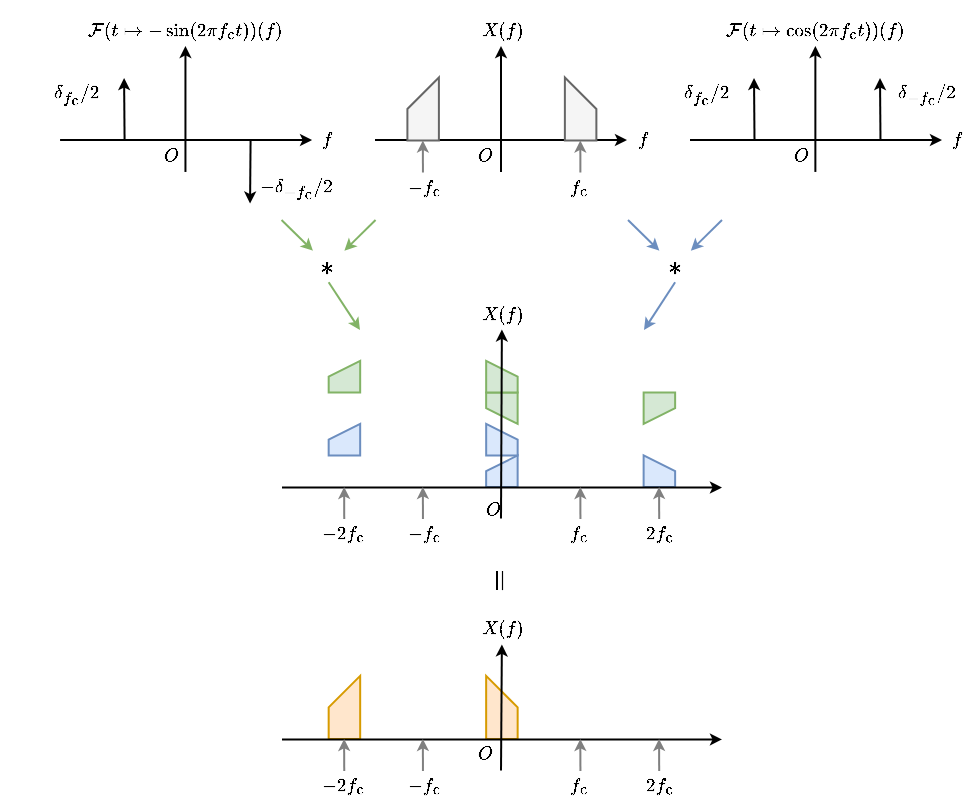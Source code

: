 <mxfile>
    <diagram id="bKygPKiSwY-MYxxncT-W" name="ページ1">
        <mxGraphModel dx="428" dy="312" grid="1" gridSize="3.937" guides="1" tooltips="1" connect="1" arrows="1" fold="1" page="1" pageScale="1" pageWidth="1169" pageHeight="827" math="1" shadow="0">
            <root>
                <mxCell id="0"/>
                <mxCell id="1" parent="0"/>
                <mxCell id="88" value="" style="verticalLabelPosition=bottom;verticalAlign=top;html=1;shape=mxgraph.basic.polygon;polyCoords=[[0,0],[0,0],[1,0.5],[1,1],[0.75,1],[0.25,1],[0,1],[0,0]];polyline=0;fontSize=8;fillColor=#ffe6cc;fillStyle=solid;strokeColor=#d79b00;" vertex="1" parent="1">
                    <mxGeometry x="433.077" y="440.949" width="15.748" height="31.496" as="geometry"/>
                </mxCell>
                <mxCell id="89" value="" style="verticalLabelPosition=bottom;verticalAlign=top;html=1;shape=mxgraph.basic.polygon;polyCoords=[[0,0],[0,0],[1,0.5],[1,1],[0.75,1],[0.25,1],[0,1],[0,0]];polyline=0;fontSize=8;fillColor=#ffe6cc;flipH=1;fillStyle=solid;strokeColor=#d79b00;" vertex="1" parent="1">
                    <mxGeometry x="354.337" y="440.949" width="15.748" height="31.496" as="geometry"/>
                </mxCell>
                <mxCell id="66" value="" style="verticalLabelPosition=bottom;verticalAlign=top;html=1;shape=mxgraph.basic.polygon;polyCoords=[[0,0],[0,0],[1,0.5],[1,1],[0.75,1],[0.25,1],[0,1],[0,0]];polyline=0;fontSize=8;fillColor=#d5e8d4;flipH=1;fillStyle=solid;flipV=1;strokeColor=#82b366;" vertex="1" parent="1">
                    <mxGeometry x="433.071" y="299.219" width="15.748" height="15.748" as="geometry"/>
                </mxCell>
                <mxCell id="48" value="" style="verticalLabelPosition=bottom;verticalAlign=top;html=1;shape=mxgraph.basic.polygon;polyCoords=[[0,0],[0,0],[1,0.5],[1,1],[0.75,1],[0.25,1],[0,1],[0,0]];polyline=0;fontSize=8;fillColor=#dae8fc;flipH=1;fillStyle=solid;strokeColor=#6c8ebf;" vertex="1" parent="1">
                    <mxGeometry x="433.07" y="330.718" width="15.748" height="15.748" as="geometry"/>
                </mxCell>
                <mxCell id="57" value="" style="verticalLabelPosition=bottom;verticalAlign=top;html=1;shape=mxgraph.basic.polygon;polyCoords=[[0,0],[0,0],[1,0.5],[1,1],[0.75,1],[0.25,1],[0,1],[0,0]];polyline=0;fontSize=8;fillColor=#dae8fc;flipH=0;fillStyle=solid;strokeColor=#6c8ebf;" vertex="1" parent="1">
                    <mxGeometry x="511.817" y="330.715" width="15.748" height="15.748" as="geometry"/>
                </mxCell>
                <mxCell id="60" value="" style="verticalLabelPosition=bottom;verticalAlign=top;html=1;shape=mxgraph.basic.polygon;polyCoords=[[0,0],[0,0],[1,0.5],[1,1],[0.75,1],[0.25,1],[0,1],[0,0]];polyline=0;fontSize=8;fillColor=#dae8fc;flipH=1;fillStyle=solid;strokeColor=#6c8ebf;" vertex="1" parent="1">
                    <mxGeometry x="354.337" y="314.965" width="15.748" height="15.748" as="geometry"/>
                </mxCell>
                <mxCell id="61" value="" style="verticalLabelPosition=bottom;verticalAlign=top;html=1;shape=mxgraph.basic.polygon;polyCoords=[[0,0],[0,0],[1,0.5],[1,1],[0.75,1],[0.25,1],[0,1],[0,0]];polyline=0;fontSize=8;fillColor=#dae8fc;flipH=0;fillStyle=solid;strokeColor=#6c8ebf;" vertex="1" parent="1">
                    <mxGeometry x="433.084" y="314.962" width="15.748" height="15.748" as="geometry"/>
                </mxCell>
                <mxCell id="64" value="" style="verticalLabelPosition=bottom;verticalAlign=top;html=1;shape=mxgraph.basic.polygon;polyCoords=[[0,0],[0,0],[1,0.5],[1,1],[0.75,1],[0.25,1],[0,1],[0,0]];polyline=0;fontSize=8;fillColor=#d5e8d4;flipH=1;fillStyle=solid;strokeColor=#82b366;" vertex="1" parent="1">
                    <mxGeometry x="354.334" y="283.472" width="15.748" height="15.748" as="geometry"/>
                </mxCell>
                <mxCell id="65" value="" style="verticalLabelPosition=bottom;verticalAlign=top;html=1;shape=mxgraph.basic.polygon;polyCoords=[[0,0],[0,0],[1,0.5],[1,1],[0.75,1],[0.25,1],[0,1],[0,0]];polyline=0;fontSize=8;fillColor=#d5e8d4;flipH=0;fillStyle=solid;strokeColor=#82b366;" vertex="1" parent="1">
                    <mxGeometry x="433.081" y="283.469" width="15.748" height="15.748" as="geometry"/>
                </mxCell>
                <mxCell id="2" value="" style="endArrow=classic;html=1;endFill=1;endSize=3;startSize=3;" edge="1" parent="1">
                    <mxGeometry width="50" height="50" relative="1" as="geometry">
                        <mxPoint x="377.5" y="173" as="sourcePoint"/>
                        <mxPoint x="503.5" y="173" as="targetPoint"/>
                    </mxGeometry>
                </mxCell>
                <mxCell id="3" value="" style="endArrow=classic;html=1;endFill=1;endSize=3;startSize=3;" edge="1" parent="1">
                    <mxGeometry width="50" height="50" relative="1" as="geometry">
                        <mxPoint x="440.5" y="189" as="sourcePoint"/>
                        <mxPoint x="440.5" y="126" as="targetPoint"/>
                    </mxGeometry>
                </mxCell>
                <mxCell id="4" value="\(O\)" style="text;html=1;strokeColor=none;fillColor=none;align=center;verticalAlign=middle;whiteSpace=wrap;rounded=0;fontSize=8;" vertex="1" parent="1">
                    <mxGeometry x="425.196" y="173.228" width="15.748" height="15.748" as="geometry"/>
                </mxCell>
                <mxCell id="5" value="\(X(f)\)" style="text;html=1;strokeColor=none;fillColor=none;align=center;verticalAlign=middle;whiteSpace=wrap;rounded=0;fontSize=8;" vertex="1" parent="1">
                    <mxGeometry x="429.133" y="110.236" width="23.622" height="15.748" as="geometry"/>
                </mxCell>
                <mxCell id="7" value="\(f\)" style="text;html=1;strokeColor=none;fillColor=none;align=center;verticalAlign=middle;whiteSpace=wrap;rounded=0;fontSize=8;" vertex="1" parent="1">
                    <mxGeometry x="503.936" y="165.354" width="15.748" height="15.748" as="geometry"/>
                </mxCell>
                <mxCell id="8" value="" style="verticalLabelPosition=bottom;verticalAlign=top;html=1;shape=mxgraph.basic.polygon;polyCoords=[[0,0],[0,0],[1,0.5],[1,1],[0.75,1],[0.25,1],[0,1],[0,0]];polyline=0;fontSize=8;fillColor=#f5f5f5;fillStyle=solid;fontColor=#333333;strokeColor=#666666;" vertex="1" parent="1">
                    <mxGeometry x="472.44" y="141.732" width="15.748" height="31.496" as="geometry"/>
                </mxCell>
                <mxCell id="9" value="" style="verticalLabelPosition=bottom;verticalAlign=top;html=1;shape=mxgraph.basic.polygon;polyCoords=[[0,0],[0,0],[1,0.5],[1,1],[0.75,1],[0.25,1],[0,1],[0,0]];polyline=0;fontSize=8;fillColor=#f5f5f5;flipH=1;fillStyle=solid;fontColor=#333333;strokeColor=#666666;" vertex="1" parent="1">
                    <mxGeometry x="393.7" y="141.732" width="15.748" height="31.496" as="geometry"/>
                </mxCell>
                <mxCell id="10" value="" style="endArrow=classic;html=1;endFill=1;endSize=3;startSize=3;" edge="1" parent="1">
                    <mxGeometry width="50" height="50" relative="1" as="geometry">
                        <mxPoint x="535" y="173" as="sourcePoint"/>
                        <mxPoint x="661" y="173" as="targetPoint"/>
                    </mxGeometry>
                </mxCell>
                <mxCell id="11" value="" style="endArrow=classic;html=1;endFill=1;endSize=3;startSize=3;" edge="1" parent="1">
                    <mxGeometry width="50" height="50" relative="1" as="geometry">
                        <mxPoint x="597.687" y="188.967" as="sourcePoint"/>
                        <mxPoint x="597.687" y="125.967" as="targetPoint"/>
                    </mxGeometry>
                </mxCell>
                <mxCell id="12" value="\(O\)" style="text;html=1;strokeColor=none;fillColor=none;align=center;verticalAlign=middle;whiteSpace=wrap;rounded=0;fontSize=8;" vertex="1" parent="1">
                    <mxGeometry x="582.676" y="173.228" width="15.748" height="15.748" as="geometry"/>
                </mxCell>
                <mxCell id="13" value="\(\mathcal{F}(t\mapsto\cos(2\pi f_\text{c}t))(f)\)" style="text;html=1;strokeColor=none;fillColor=none;align=center;verticalAlign=middle;whiteSpace=wrap;rounded=0;fontSize=8;" vertex="1" parent="1">
                    <mxGeometry x="551.18" y="110.236" width="94.488" height="15.748" as="geometry"/>
                </mxCell>
                <mxCell id="14" value="\(f\)" style="text;html=1;strokeColor=none;fillColor=none;align=center;verticalAlign=middle;whiteSpace=wrap;rounded=0;fontSize=8;" vertex="1" parent="1">
                    <mxGeometry x="661.416" y="165.354" width="15.748" height="15.748" as="geometry"/>
                </mxCell>
                <mxCell id="17" value="" style="endArrow=classic;html=1;endFill=1;endSize=3;startSize=3;" edge="1" parent="1">
                    <mxGeometry width="50" height="50" relative="1" as="geometry">
                        <mxPoint x="630.25" y="173.5" as="sourcePoint"/>
                        <mxPoint x="630" y="142" as="targetPoint"/>
                    </mxGeometry>
                </mxCell>
                <mxCell id="18" value="\(\delta_{-f_\text{c}}/2\)" style="text;html=1;strokeColor=none;fillColor=none;align=center;verticalAlign=middle;whiteSpace=wrap;rounded=0;fontSize=8;" vertex="1" parent="1">
                    <mxGeometry x="637.794" y="141.732" width="31.496" height="15.748" as="geometry"/>
                </mxCell>
                <mxCell id="19" value="\(f_\text{c}\)" style="text;html=1;strokeColor=none;fillColor=none;align=center;verticalAlign=middle;whiteSpace=wrap;rounded=0;fontSize=8;" vertex="1" parent="1">
                    <mxGeometry x="472.44" y="188.976" width="15.748" height="15.748" as="geometry"/>
                </mxCell>
                <mxCell id="20" value="" style="endArrow=classic;html=1;endFill=1;endSize=3;startSize=3;strokeColor=#808080;" edge="1" parent="1">
                    <mxGeometry width="50" height="50" relative="1" as="geometry">
                        <mxPoint x="480.21" y="189.29" as="sourcePoint"/>
                        <mxPoint x="480.147" y="173.217" as="targetPoint"/>
                    </mxGeometry>
                </mxCell>
                <mxCell id="21" value="\(-f_\text{c}\)" style="text;html=1;strokeColor=none;fillColor=none;align=center;verticalAlign=middle;whiteSpace=wrap;rounded=0;fontSize=8;" vertex="1" parent="1">
                    <mxGeometry x="393.7" y="188.976" width="15.748" height="15.748" as="geometry"/>
                </mxCell>
                <mxCell id="22" value="" style="endArrow=classic;html=1;endFill=1;endSize=3;startSize=3;strokeColor=#808080;" edge="1" parent="1">
                    <mxGeometry width="50" height="50" relative="1" as="geometry">
                        <mxPoint x="401.477" y="189.287" as="sourcePoint"/>
                        <mxPoint x="401.414" y="173.214" as="targetPoint"/>
                    </mxGeometry>
                </mxCell>
                <mxCell id="28" value="" style="endArrow=classic;html=1;endFill=1;endSize=3;startSize=3;" edge="1" parent="1">
                    <mxGeometry width="50" height="50" relative="1" as="geometry">
                        <mxPoint x="567.257" y="173.497" as="sourcePoint"/>
                        <mxPoint x="567.007" y="141.997" as="targetPoint"/>
                    </mxGeometry>
                </mxCell>
                <mxCell id="29" value="\(\delta_{f_\text{c}}/2\)" style="text;html=1;strokeColor=none;fillColor=none;align=center;verticalAlign=middle;whiteSpace=wrap;rounded=0;fontSize=8;" vertex="1" parent="1">
                    <mxGeometry x="527.558" y="141.732" width="31.496" height="15.748" as="geometry"/>
                </mxCell>
                <mxCell id="30" value="" style="endArrow=classic;html=1;endFill=1;endSize=3;startSize=3;" edge="1" parent="1">
                    <mxGeometry width="50" height="50" relative="1" as="geometry">
                        <mxPoint x="220.037" y="173.007" as="sourcePoint"/>
                        <mxPoint x="346.037" y="173.007" as="targetPoint"/>
                    </mxGeometry>
                </mxCell>
                <mxCell id="31" value="" style="endArrow=classic;html=1;endFill=1;endSize=3;startSize=3;" edge="1" parent="1">
                    <mxGeometry width="50" height="50" relative="1" as="geometry">
                        <mxPoint x="282.724" y="188.974" as="sourcePoint"/>
                        <mxPoint x="282.724" y="125.974" as="targetPoint"/>
                    </mxGeometry>
                </mxCell>
                <mxCell id="32" value="\(O\)" style="text;html=1;strokeColor=none;fillColor=none;align=center;verticalAlign=middle;whiteSpace=wrap;rounded=0;fontSize=8;" vertex="1" parent="1">
                    <mxGeometry x="267.716" y="173.228" width="15.748" height="15.748" as="geometry"/>
                </mxCell>
                <mxCell id="33" value="\(\mathcal{F}(t\mapsto-\sin(2\pi f_\text{c}t))(f)\)" style="text;html=1;strokeColor=none;fillColor=none;align=center;verticalAlign=middle;whiteSpace=wrap;rounded=0;fontSize=8;" vertex="1" parent="1">
                    <mxGeometry x="236.22" y="110.236" width="94.488" height="15.748" as="geometry"/>
                </mxCell>
                <mxCell id="34" value="\(f\)" style="text;html=1;strokeColor=none;fillColor=none;align=center;verticalAlign=middle;whiteSpace=wrap;rounded=0;fontSize=8;" vertex="1" parent="1">
                    <mxGeometry x="346.456" y="165.354" width="15.748" height="15.748" as="geometry"/>
                </mxCell>
                <mxCell id="35" value="" style="endArrow=classic;html=1;endFill=1;endSize=3;startSize=3;" edge="1" parent="1">
                    <mxGeometry width="50" height="50" relative="1" as="geometry">
                        <mxPoint x="315.287" y="173.507" as="sourcePoint"/>
                        <mxPoint x="315.03" y="204.77" as="targetPoint"/>
                    </mxGeometry>
                </mxCell>
                <mxCell id="36" value="\(-\delta_{-f_\text{c}}/2\)" style="text;html=1;strokeColor=none;fillColor=none;align=center;verticalAlign=middle;whiteSpace=wrap;rounded=0;fontSize=8;" vertex="1" parent="1">
                    <mxGeometry x="322.834" y="188.976" width="31.496" height="15.748" as="geometry"/>
                </mxCell>
                <mxCell id="41" value="" style="endArrow=classic;html=1;endFill=1;endSize=3;startSize=3;" edge="1" parent="1">
                    <mxGeometry width="50" height="50" relative="1" as="geometry">
                        <mxPoint x="252.294" y="173.504" as="sourcePoint"/>
                        <mxPoint x="252.044" y="142.004" as="targetPoint"/>
                    </mxGeometry>
                </mxCell>
                <mxCell id="42" value="\(\delta_{f_\text{c}}/2\)" style="text;html=1;strokeColor=none;fillColor=none;align=center;verticalAlign=middle;whiteSpace=wrap;rounded=0;fontSize=8;" vertex="1" parent="1">
                    <mxGeometry x="212.598" y="141.732" width="31.496" height="15.748" as="geometry"/>
                </mxCell>
                <mxCell id="43" value="" style="endArrow=classic;html=1;endFill=1;endSize=3;startSize=3;" edge="1" parent="1">
                    <mxGeometry width="50" height="50" relative="1" as="geometry">
                        <mxPoint x="331" y="346.75" as="sourcePoint"/>
                        <mxPoint x="551" y="346.75" as="targetPoint"/>
                    </mxGeometry>
                </mxCell>
                <mxCell id="44" value="" style="endArrow=classic;html=1;endFill=1;endSize=3;startSize=3;entryX=0.5;entryY=1;entryDx=0;entryDy=0;" edge="1" parent="1" target="46">
                    <mxGeometry width="50" height="50" relative="1" as="geometry">
                        <mxPoint x="440.507" y="362.247" as="sourcePoint"/>
                        <mxPoint x="440.507" y="299.247" as="targetPoint"/>
                    </mxGeometry>
                </mxCell>
                <mxCell id="45" value="\(*\)" style="text;html=1;strokeColor=none;fillColor=none;align=center;verticalAlign=middle;whiteSpace=wrap;rounded=0;fontSize=12;" vertex="1" parent="1">
                    <mxGeometry x="519.686" y="228.346" width="15.748" height="15.748" as="geometry"/>
                </mxCell>
                <mxCell id="46" value="\(X(f)\)" style="text;html=1;strokeColor=none;fillColor=none;align=center;verticalAlign=middle;whiteSpace=wrap;rounded=0;fontSize=8;" vertex="1" parent="1">
                    <mxGeometry x="429.133" y="251.974" width="23.622" height="15.748" as="geometry"/>
                </mxCell>
                <mxCell id="49" value="\(f_\text{c}\)" style="text;html=1;strokeColor=none;fillColor=none;align=center;verticalAlign=middle;whiteSpace=wrap;rounded=0;fontSize=8;" vertex="1" parent="1">
                    <mxGeometry x="472.44" y="362.214" width="15.748" height="15.748" as="geometry"/>
                </mxCell>
                <mxCell id="50" value="" style="endArrow=classic;html=1;endFill=1;endSize=3;startSize=3;strokeColor=#808080;" edge="1" parent="1">
                    <mxGeometry width="50" height="50" relative="1" as="geometry">
                        <mxPoint x="480.217" y="362.537" as="sourcePoint"/>
                        <mxPoint x="480.154" y="346.464" as="targetPoint"/>
                    </mxGeometry>
                </mxCell>
                <mxCell id="51" value="\(-f_\text{c}\)" style="text;html=1;strokeColor=none;fillColor=none;align=center;verticalAlign=middle;whiteSpace=wrap;rounded=0;fontSize=8;" vertex="1" parent="1">
                    <mxGeometry x="393.7" y="362.214" width="15.748" height="15.748" as="geometry"/>
                </mxCell>
                <mxCell id="52" value="" style="endArrow=classic;html=1;endFill=1;endSize=3;startSize=3;strokeColor=#808080;" edge="1" parent="1">
                    <mxGeometry width="50" height="50" relative="1" as="geometry">
                        <mxPoint x="401.484" y="362.534" as="sourcePoint"/>
                        <mxPoint x="401.421" y="346.461" as="targetPoint"/>
                    </mxGeometry>
                </mxCell>
                <mxCell id="53" value="\(2f_\text{c}\)" style="text;html=1;strokeColor=none;fillColor=none;align=center;verticalAlign=middle;whiteSpace=wrap;rounded=0;fontSize=8;" vertex="1" parent="1">
                    <mxGeometry x="511.81" y="362.214" width="15.748" height="15.748" as="geometry"/>
                </mxCell>
                <mxCell id="54" value="" style="endArrow=classic;html=1;endFill=1;endSize=3;startSize=3;strokeColor=#808080;" edge="1" parent="1">
                    <mxGeometry width="50" height="50" relative="1" as="geometry">
                        <mxPoint x="519.594" y="362.534" as="sourcePoint"/>
                        <mxPoint x="519.531" y="346.461" as="targetPoint"/>
                    </mxGeometry>
                </mxCell>
                <mxCell id="55" value="\(-2f_\text{c}\)" style="text;html=1;strokeColor=none;fillColor=none;align=center;verticalAlign=middle;whiteSpace=wrap;rounded=0;fontSize=8;" vertex="1" parent="1">
                    <mxGeometry x="354.33" y="362.214" width="15.748" height="15.748" as="geometry"/>
                </mxCell>
                <mxCell id="56" value="" style="endArrow=classic;html=1;endFill=1;endSize=3;startSize=3;strokeColor=#808080;" edge="1" parent="1">
                    <mxGeometry width="50" height="50" relative="1" as="geometry">
                        <mxPoint x="362.121" y="362.531" as="sourcePoint"/>
                        <mxPoint x="362.058" y="346.458" as="targetPoint"/>
                    </mxGeometry>
                </mxCell>
                <mxCell id="67" value="" style="verticalLabelPosition=bottom;verticalAlign=top;html=1;shape=mxgraph.basic.polygon;polyCoords=[[0,0],[0,0],[1,0.5],[1,1],[0.75,1],[0.25,1],[0,1],[0,0]];polyline=0;fontSize=8;fillColor=#d5e8d4;flipH=0;fillStyle=solid;flipV=1;strokeColor=#82b366;" vertex="1" parent="1">
                    <mxGeometry x="511.818" y="299.216" width="15.748" height="15.748" as="geometry"/>
                </mxCell>
                <mxCell id="68" value="" style="endArrow=classic;html=1;endFill=1;endSize=3;startSize=3;" edge="1" parent="1">
                    <mxGeometry width="50" height="50" relative="1" as="geometry">
                        <mxPoint x="330.997" y="472.737" as="sourcePoint"/>
                        <mxPoint x="550.997" y="472.737" as="targetPoint"/>
                    </mxGeometry>
                </mxCell>
                <mxCell id="69" value="" style="endArrow=classic;html=1;endFill=1;endSize=3;startSize=3;entryX=0.5;entryY=1;entryDx=0;entryDy=0;" edge="1" parent="1" target="71">
                    <mxGeometry width="50" height="50" relative="1" as="geometry">
                        <mxPoint x="440.504" y="488.234" as="sourcePoint"/>
                        <mxPoint x="440.504" y="425.234" as="targetPoint"/>
                    </mxGeometry>
                </mxCell>
                <mxCell id="70" value="\(O\)" style="text;html=1;strokeColor=none;fillColor=none;align=center;verticalAlign=middle;whiteSpace=wrap;rounded=0;fontSize=8;" vertex="1" parent="1">
                    <mxGeometry x="425.193" y="472.453" width="15.748" height="15.748" as="geometry"/>
                </mxCell>
                <mxCell id="71" value="\(X(f)\)" style="text;html=1;strokeColor=none;fillColor=none;align=center;verticalAlign=middle;whiteSpace=wrap;rounded=0;fontSize=8;" vertex="1" parent="1">
                    <mxGeometry x="429.13" y="409.461" width="23.622" height="15.748" as="geometry"/>
                </mxCell>
                <mxCell id="73" value="\(f_\text{c}\)" style="text;html=1;strokeColor=none;fillColor=none;align=center;verticalAlign=middle;whiteSpace=wrap;rounded=0;fontSize=8;" vertex="1" parent="1">
                    <mxGeometry x="472.437" y="488.201" width="15.748" height="15.748" as="geometry"/>
                </mxCell>
                <mxCell id="74" value="" style="endArrow=classic;html=1;endFill=1;endSize=3;startSize=3;strokeColor=#808080;" edge="1" parent="1">
                    <mxGeometry width="50" height="50" relative="1" as="geometry">
                        <mxPoint x="480.214" y="488.524" as="sourcePoint"/>
                        <mxPoint x="480.151" y="472.451" as="targetPoint"/>
                    </mxGeometry>
                </mxCell>
                <mxCell id="75" value="\(-f_\text{c}\)" style="text;html=1;strokeColor=none;fillColor=none;align=center;verticalAlign=middle;whiteSpace=wrap;rounded=0;fontSize=8;" vertex="1" parent="1">
                    <mxGeometry x="393.697" y="488.201" width="15.748" height="15.748" as="geometry"/>
                </mxCell>
                <mxCell id="76" value="" style="endArrow=classic;html=1;endFill=1;endSize=3;startSize=3;strokeColor=#808080;" edge="1" parent="1">
                    <mxGeometry width="50" height="50" relative="1" as="geometry">
                        <mxPoint x="401.481" y="488.521" as="sourcePoint"/>
                        <mxPoint x="401.418" y="472.448" as="targetPoint"/>
                    </mxGeometry>
                </mxCell>
                <mxCell id="77" value="\(2f_\text{c}\)" style="text;html=1;strokeColor=none;fillColor=none;align=center;verticalAlign=middle;whiteSpace=wrap;rounded=0;fontSize=8;" vertex="1" parent="1">
                    <mxGeometry x="511.807" y="488.201" width="15.748" height="15.748" as="geometry"/>
                </mxCell>
                <mxCell id="78" value="" style="endArrow=classic;html=1;endFill=1;endSize=3;startSize=3;strokeColor=#808080;" edge="1" parent="1">
                    <mxGeometry width="50" height="50" relative="1" as="geometry">
                        <mxPoint x="519.591" y="488.521" as="sourcePoint"/>
                        <mxPoint x="519.528" y="472.448" as="targetPoint"/>
                    </mxGeometry>
                </mxCell>
                <mxCell id="79" value="\(-2f_\text{c}\)" style="text;html=1;strokeColor=none;fillColor=none;align=center;verticalAlign=middle;whiteSpace=wrap;rounded=0;fontSize=8;" vertex="1" parent="1">
                    <mxGeometry x="354.327" y="488.201" width="15.748" height="15.748" as="geometry"/>
                </mxCell>
                <mxCell id="80" value="" style="endArrow=classic;html=1;endFill=1;endSize=3;startSize=3;strokeColor=#808080;" edge="1" parent="1">
                    <mxGeometry width="50" height="50" relative="1" as="geometry">
                        <mxPoint x="362.118" y="488.518" as="sourcePoint"/>
                        <mxPoint x="362.055" y="472.445" as="targetPoint"/>
                    </mxGeometry>
                </mxCell>
                <mxCell id="90" value="\(O\)" style="text;html=1;strokeColor=none;fillColor=none;align=center;verticalAlign=middle;whiteSpace=wrap;rounded=0;fontSize=8;" vertex="1" parent="1">
                    <mxGeometry x="429.133" y="350.403" width="15.748" height="15.748" as="geometry"/>
                </mxCell>
                <mxCell id="91" value="\(*\)" style="text;html=1;strokeColor=none;fillColor=none;align=center;verticalAlign=middle;whiteSpace=wrap;rounded=0;fontSize=12;" vertex="1" parent="1">
                    <mxGeometry x="346.463" y="228.343" width="15.748" height="15.748" as="geometry"/>
                </mxCell>
                <mxCell id="92" value="" style="endArrow=classic;html=1;endFill=1;endSize=3;startSize=3;strokeColor=#6c8ebf;entryX=0;entryY=0;entryDx=0;entryDy=0;fillColor=#dae8fc;" edge="1" parent="1" target="45">
                    <mxGeometry width="50" height="50" relative="1" as="geometry">
                        <mxPoint x="504" y="213" as="sourcePoint"/>
                        <mxPoint x="484.084" y="177.154" as="targetPoint"/>
                    </mxGeometry>
                </mxCell>
                <mxCell id="93" value="" style="endArrow=classic;html=1;endFill=1;endSize=3;startSize=3;strokeColor=#6c8ebf;entryX=1;entryY=0;entryDx=0;entryDy=0;fillColor=#dae8fc;" edge="1" parent="1" target="45">
                    <mxGeometry width="50" height="50" relative="1" as="geometry">
                        <mxPoint x="551" y="213" as="sourcePoint"/>
                        <mxPoint x="543.313" y="228.343" as="targetPoint"/>
                    </mxGeometry>
                </mxCell>
                <mxCell id="94" value="" style="endArrow=classic;html=1;endFill=1;endSize=3;startSize=3;strokeColor=#82b366;entryX=0;entryY=0;entryDx=0;entryDy=0;fillColor=#d5e8d4;" edge="1" parent="1">
                    <mxGeometry width="50" height="50" relative="1" as="geometry">
                        <mxPoint x="330.777" y="212.997" as="sourcePoint"/>
                        <mxPoint x="346.463" y="228.343" as="targetPoint"/>
                    </mxGeometry>
                </mxCell>
                <mxCell id="95" value="" style="endArrow=classic;html=1;endFill=1;endSize=3;startSize=3;strokeColor=#82b366;entryX=1;entryY=0;entryDx=0;entryDy=0;fillColor=#d5e8d4;" edge="1" parent="1">
                    <mxGeometry width="50" height="50" relative="1" as="geometry">
                        <mxPoint x="377.777" y="212.997" as="sourcePoint"/>
                        <mxPoint x="362.211" y="228.343" as="targetPoint"/>
                    </mxGeometry>
                </mxCell>
                <mxCell id="96" value="" style="endArrow=classic;html=1;endFill=1;endSize=3;startSize=3;strokeColor=#6c8ebf;exitX=0.5;exitY=1;exitDx=0;exitDy=0;fillColor=#dae8fc;" edge="1" parent="1" source="45">
                    <mxGeometry width="50" height="50" relative="1" as="geometry">
                        <mxPoint x="527.567" y="252.177" as="sourcePoint"/>
                        <mxPoint x="512" y="268" as="targetPoint"/>
                    </mxGeometry>
                </mxCell>
                <mxCell id="100" value="" style="endArrow=classic;html=1;endFill=1;endSize=3;startSize=3;strokeColor=#82b366;exitX=0.5;exitY=1;exitDx=0;exitDy=0;fillColor=#d5e8d4;" edge="1" parent="1" source="91">
                    <mxGeometry width="50" height="50" relative="1" as="geometry">
                        <mxPoint x="354.337" y="255.901" as="sourcePoint"/>
                        <mxPoint x="370" y="268" as="targetPoint"/>
                    </mxGeometry>
                </mxCell>
                <mxCell id="103" value="\(=\)" style="text;html=1;strokeColor=none;fillColor=none;align=center;verticalAlign=middle;whiteSpace=wrap;rounded=0;fontSize=12;horizontal=1;rotation=90;" vertex="1" parent="1">
                    <mxGeometry x="433.083" y="385.823" width="15.748" height="15.748" as="geometry"/>
                </mxCell>
            </root>
        </mxGraphModel>
    </diagram>
</mxfile>